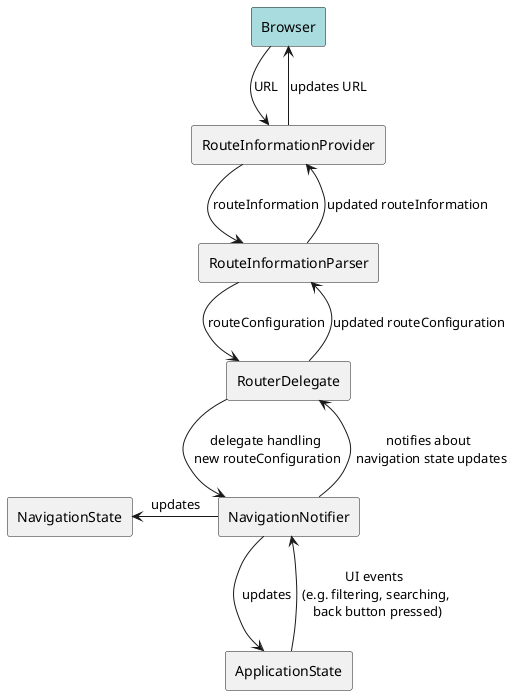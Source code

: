 @startuml deep_links_integration_component_diagram

skinparam componentStyle rectangle

component Browser #A9DCDF
component RouteInformationProvider
component RouteInformationParser
component RouterDelegate
component NavigationState
component NavigationNotifier
component ApplicationState

Browser -down-> RouteInformationProvider : URL

RouteInformationProvider -down-> RouteInformationParser : routeInformation

RouteInformationParser -down-> RouterDelegate : routeConfiguration

RouterDelegate -down-> NavigationNotifier : delegate handling\n new routeConfiguration

NavigationNotifier -left-> NavigationState : updates

NavigationNotifier --> ApplicationState : updates

ApplicationState --> NavigationNotifier : UI events \n (e.g. filtering, searching, \n back button pressed)

NavigationNotifier -up-> RouterDelegate : notifies about \n navigation state updates

RouterDelegate -up-> RouteInformationParser : updated routeConfiguration

RouteInformationParser -up-> RouteInformationProvider : updated routeInformation

RouteInformationProvider -up-> Browser : updates URL

@enduml

